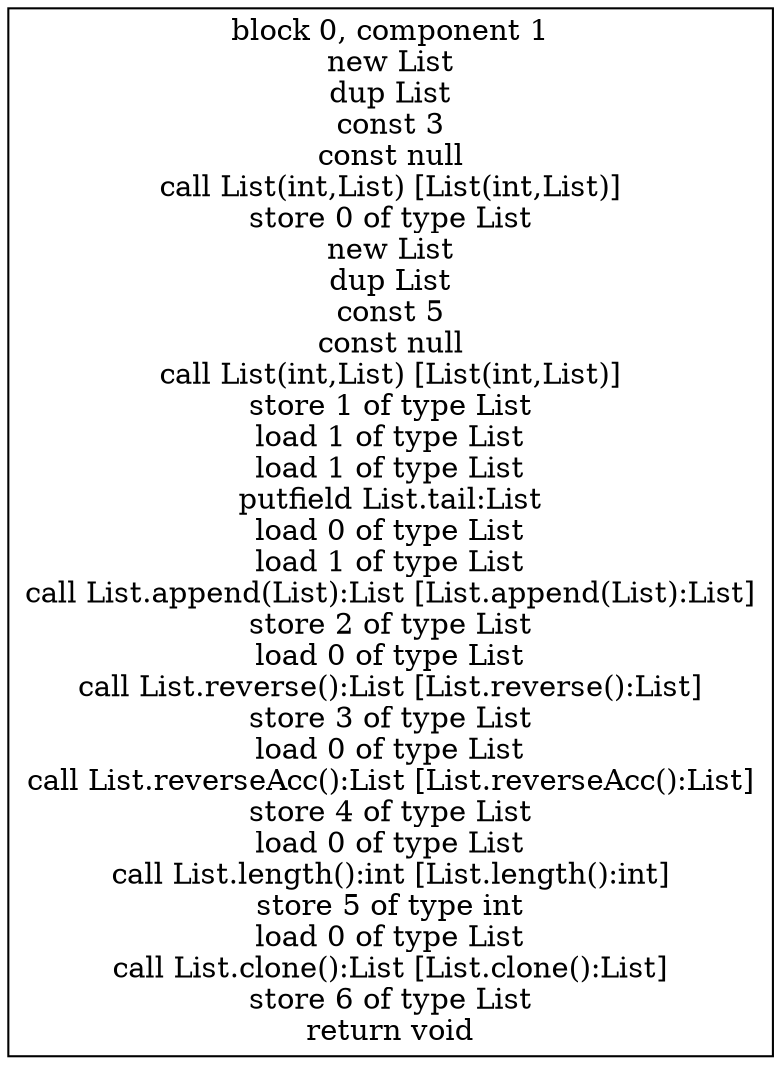 digraph "List.main():void" {
size = "11,7.5";
codeblock_0 [ shape = box, label = "block 0, component 1\nnew List\ndup List\nconst 3\nconst null\ncall List(int,List) [List(int,List)]\nstore 0 of type List\nnew List\ndup List\nconst 5\nconst null\ncall List(int,List) [List(int,List)]\nstore 1 of type List\nload 1 of type List\nload 1 of type List\nputfield List.tail:List\nload 0 of type List\nload 1 of type List\ncall List.append(List):List [List.append(List):List]\nstore 2 of type List\nload 0 of type List\ncall List.reverse():List [List.reverse():List]\nstore 3 of type List\nload 0 of type List\ncall List.reverseAcc():List [List.reverseAcc():List]\nstore 4 of type List\nload 0 of type List\ncall List.length():int [List.length():int]\nstore 5 of type int\nload 0 of type List\ncall List.clone():List [List.clone():List]\nstore 6 of type List\nreturn void"];
}